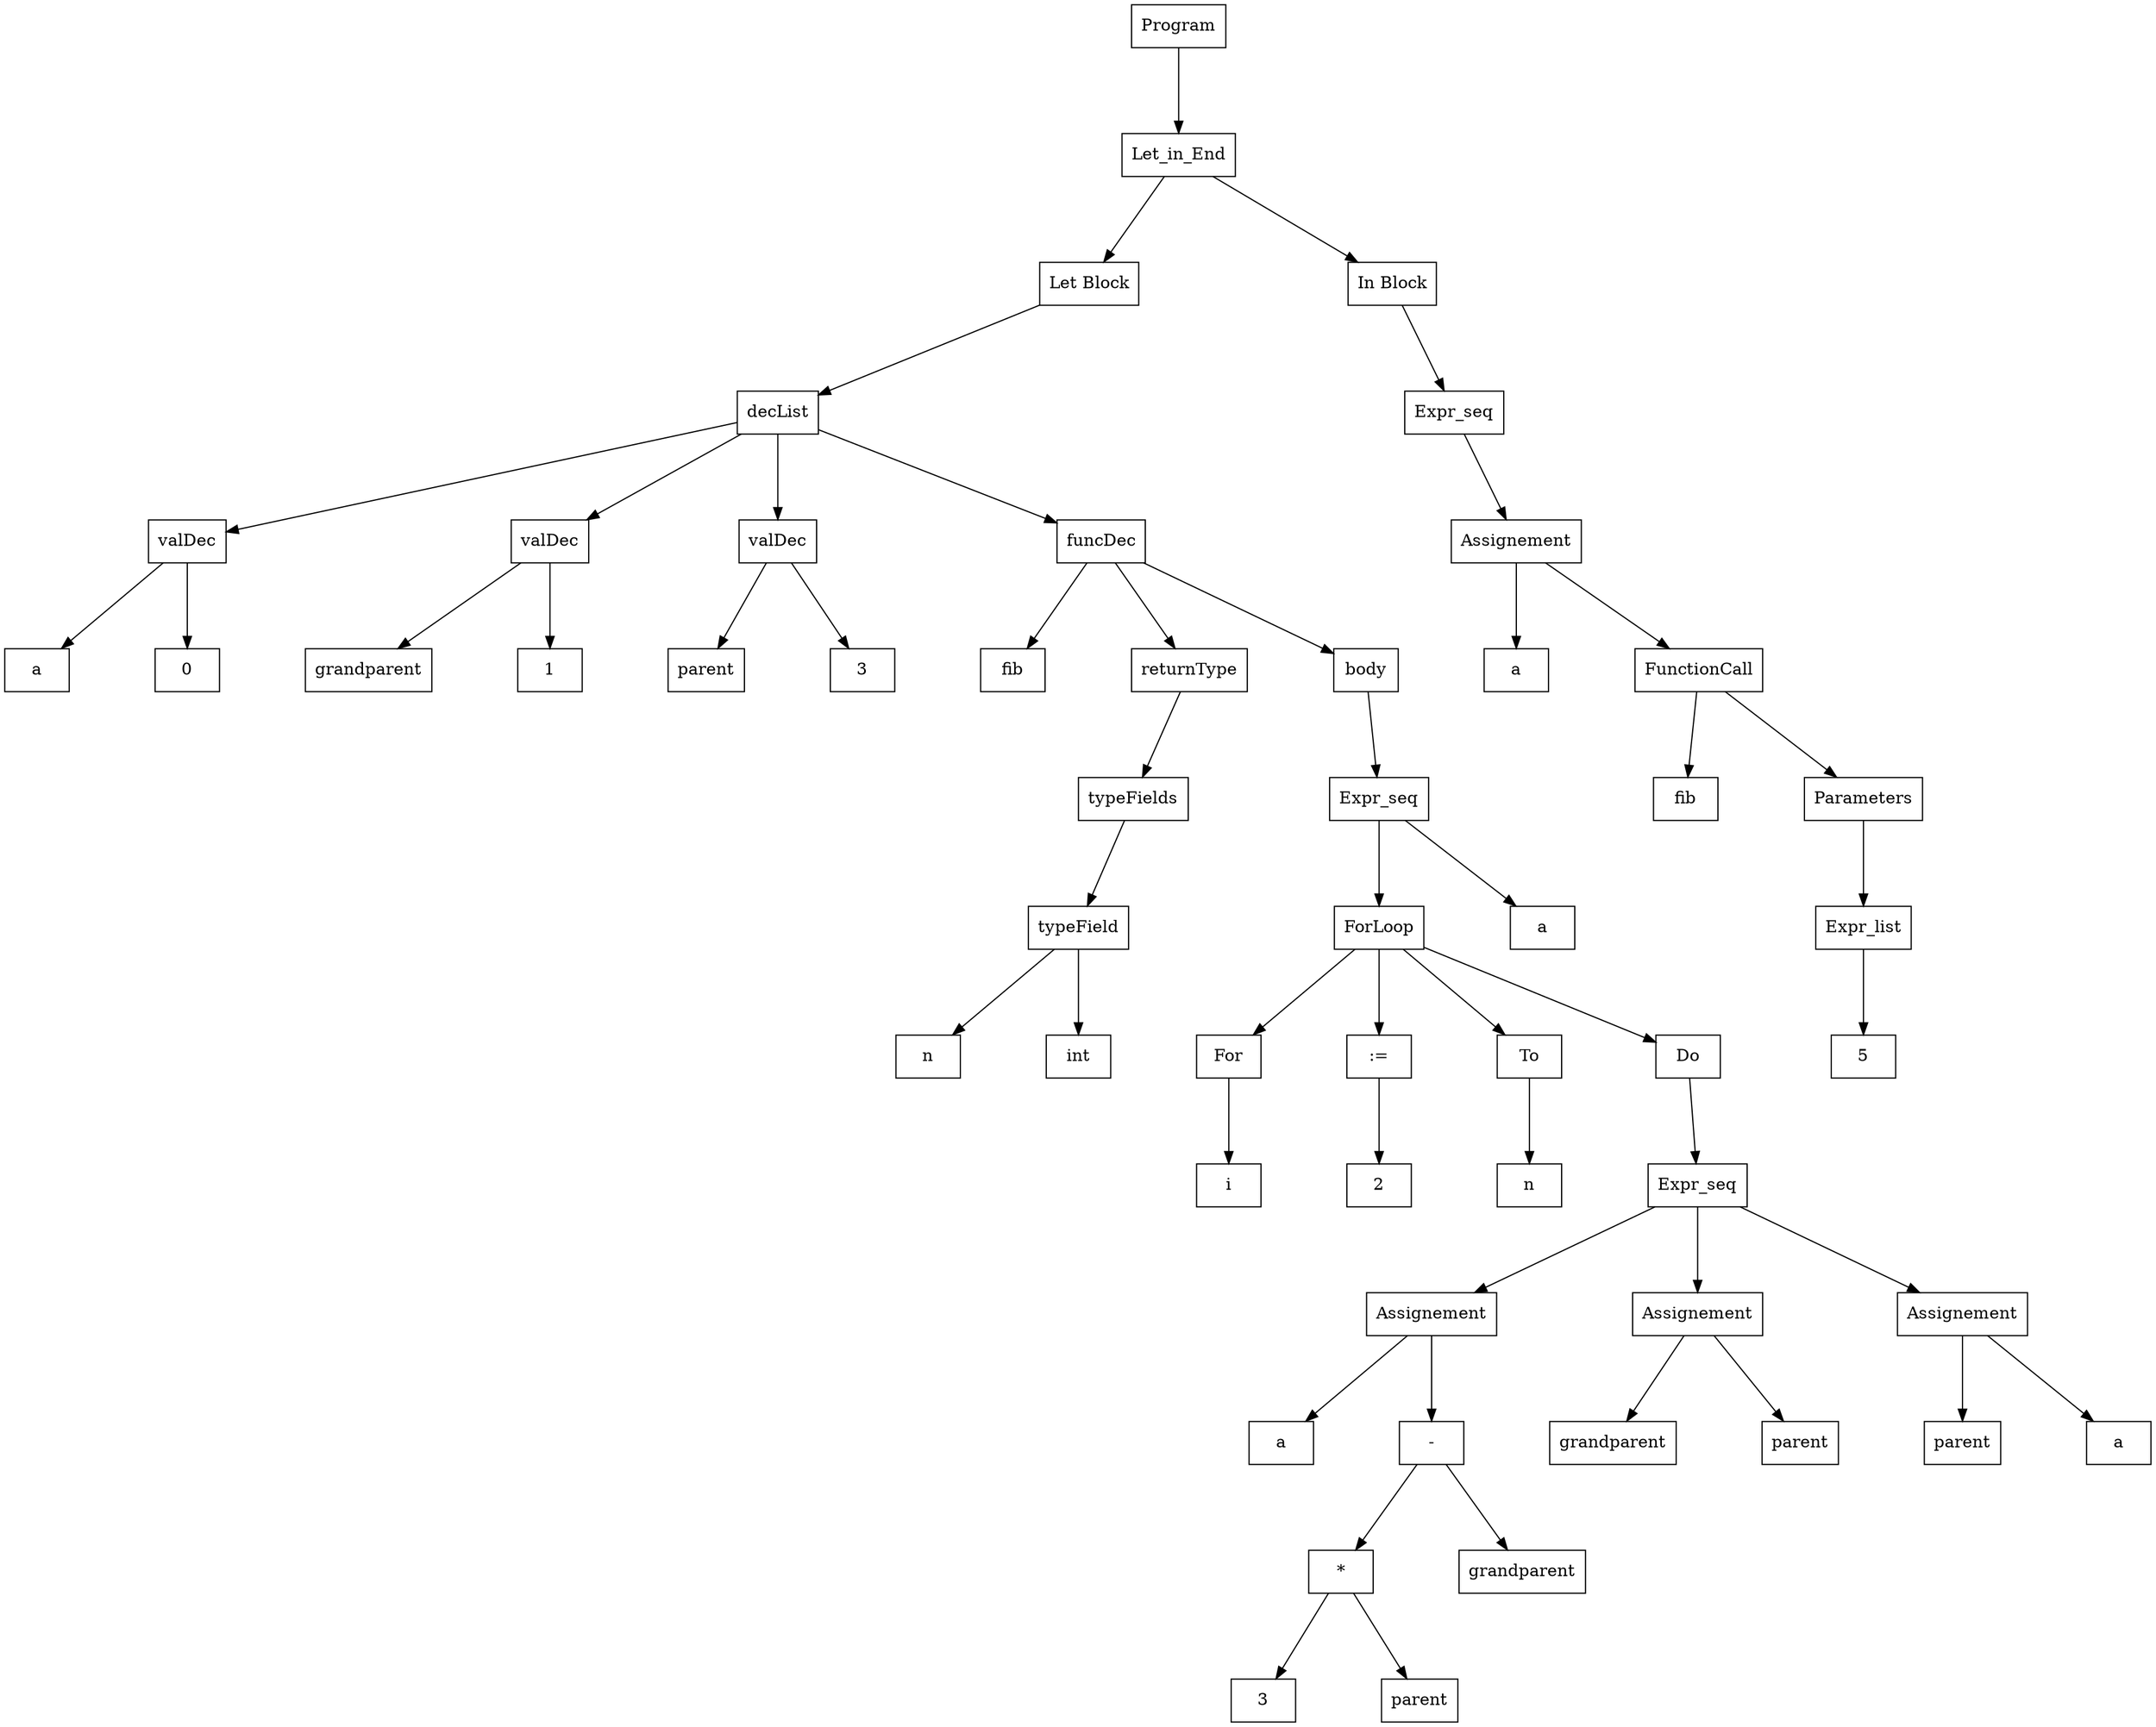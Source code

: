 digraph "ast"{

	nodesep=1;
	ranksep=1;

	N2 [label="Let Block", shape="box"];
	N3 [label="decList", shape="box"];
	N4 [label="valDec", shape="box"];
	N5 [label="a", shape="box"];
	N6 [label="0", shape="box"];
	N7 [label="valDec", shape="box"];
	N8 [label="grandparent", shape="box"];
	N9 [label="1", shape="box"];
	N10 [label="valDec", shape="box"];
	N11 [label="parent", shape="box"];
	N12 [label="3", shape="box"];
	N13 [label="funcDec", shape="box"];
	N14 [label="fib", shape="box"];
	N15 [label="returnType", shape="box"];
	N16 [label="typeFields", shape="box"];
	N17 [label="typeField", shape="box"];
	N18 [label="n", shape="box"];
	N19 [label="int", shape="box"];
	N20 [label="Expr_seq", shape="box"];
	N26 [label="i", shape="box"];
	N27 [label="2", shape="box"];
	N28 [label="n", shape="box"];
	N29 [label="Expr_seq", shape="box"];
	N30 [label="Assignement", shape="box"];
	N31 [label="a", shape="box"];
	N34 [label="3", shape="box"];
	N35 [label="parent", shape="box"];
	N33 [label="*", shape="box"];
	N36 [label="grandparent", shape="box"];
	N32 [label="-", shape="box"];
	N37 [label="Assignement", shape="box"];
	N38 [label="grandparent", shape="box"];
	N39 [label="parent", shape="box"];
	N40 [label="Assignement", shape="box"];
	N41 [label="parent", shape="box"];
	N42 [label="a", shape="box"];
	N21 [label="ForLoop", shape="box"];
	N22 [label="For", shape="box"];
	N23 [label=":=", shape="box"];
	N24 [label="To", shape="box"];
	N25 [label="Do", shape="box"];
	N43 [label="a", shape="box"];
	N44 [label="body", shape="box"];
	N1 [label="Let_in_End", shape="box"];
	N45 [label="In Block", shape="box"];
	N46 [label="Expr_seq", shape="box"];
	N47 [label="Assignement", shape="box"];
	N48 [label="a", shape="box"];
	N49 [label="FunctionCall", shape="box"];
	N50 [label="fib", shape="box"];
	N51 [label="Parameters", shape="box"];
	N52 [label="Expr_list", shape="box"];
	N53 [label="5", shape="box"];
	N0 [label="Program", shape="box"];

	N4 -> N5; 
	N4 -> N6; 
	N3 -> N4; 
	N7 -> N8; 
	N7 -> N9; 
	N3 -> N7; 
	N10 -> N11; 
	N10 -> N12; 
	N3 -> N10; 
	N13 -> N14; 
	N13 -> N15; 
	N17 -> N18; 
	N17 -> N19; 
	N16 -> N17; 
	N15 -> N16; 
	N30 -> N31; 
	N33 -> N35; 
	N33 -> N34; 
	N32 -> N36; 
	N32 -> N33; 
	N30 -> N32; 
	N29 -> N30; 
	N37 -> N38; 
	N37 -> N39; 
	N29 -> N37; 
	N40 -> N41; 
	N40 -> N42; 
	N29 -> N40; 
	N21 -> N22; 
	N21 -> N23; 
	N21 -> N24; 
	N21 -> N25; 
	N22 -> N26; 
	N23 -> N27; 
	N24 -> N28; 
	N25 -> N29; 
	N20 -> N21; 
	N20 -> N43; 
	N13 -> N44; 
	N44 -> N20; 
	N3 -> N13; 
	N1 -> N2; 
	N2 -> N3; 
	N1 -> N45; 
	N47 -> N48; 
	N49 -> N50; 
	N49 -> N51; 
	N52 -> N53; 
	N51 -> N52; 
	N47 -> N49; 
	N46 -> N47; 
	N45 -> N46; 
	N0 -> N1; 
}